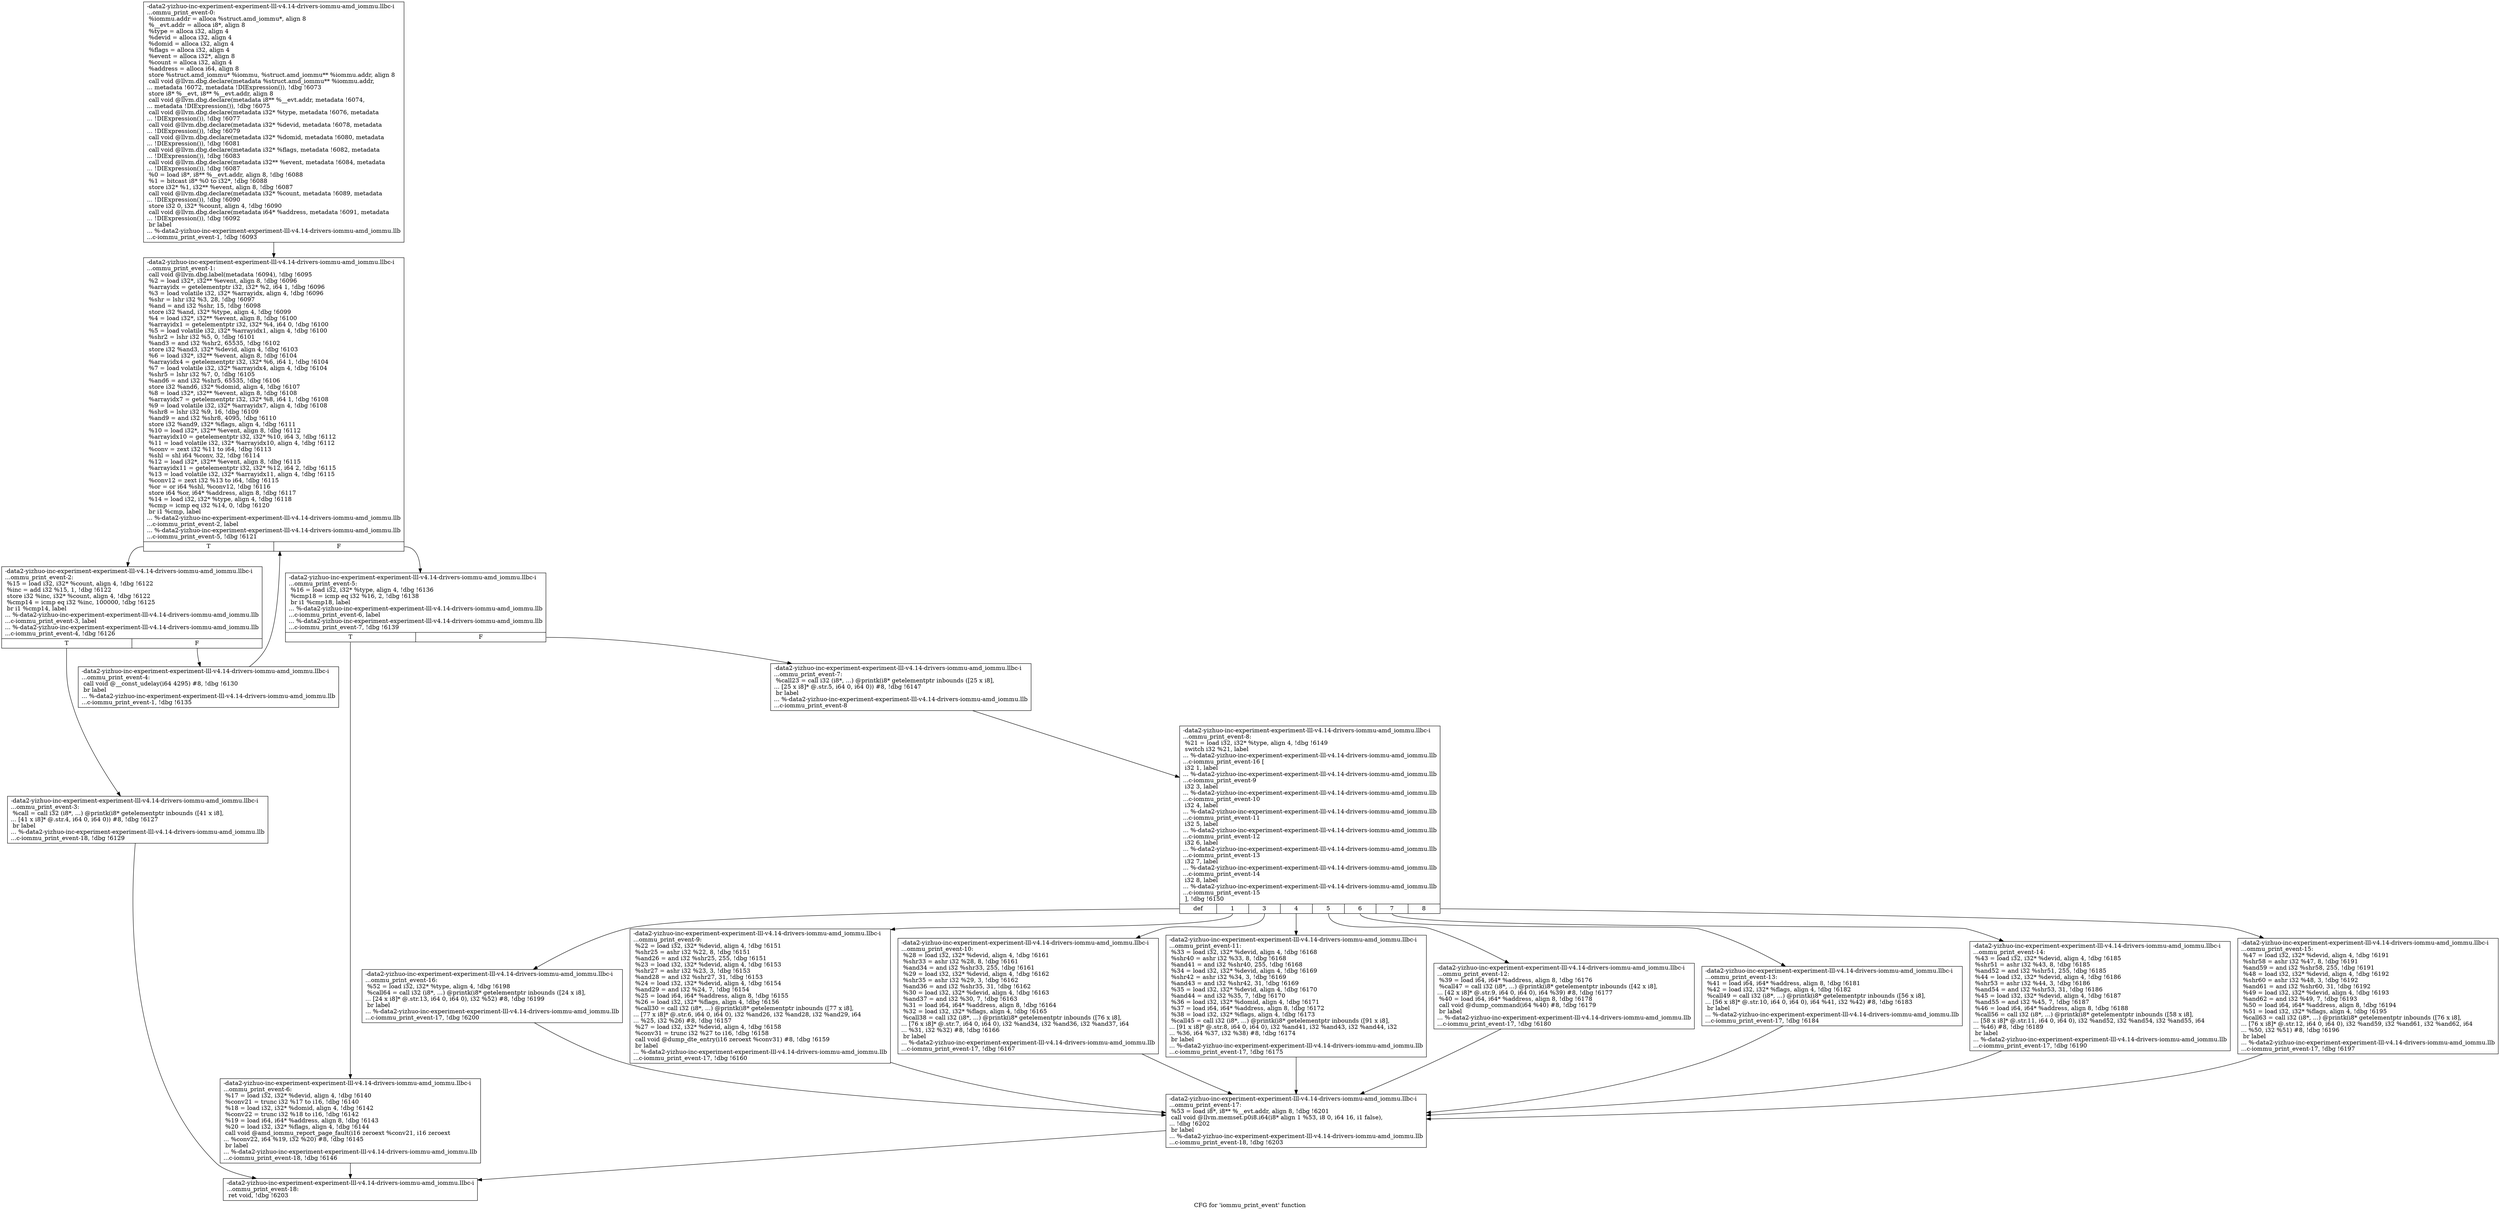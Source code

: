 digraph "CFG for 'iommu_print_event' function" {
	label="CFG for 'iommu_print_event' function";

	Node0x561b94737300 [shape=record,label="{-data2-yizhuo-inc-experiment-experiment-lll-v4.14-drivers-iommu-amd_iommu.llbc-i\l...ommu_print_event-0:\l  %iommu.addr = alloca %struct.amd_iommu*, align 8\l  %__evt.addr = alloca i8*, align 8\l  %type = alloca i32, align 4\l  %devid = alloca i32, align 4\l  %domid = alloca i32, align 4\l  %flags = alloca i32, align 4\l  %event = alloca i32*, align 8\l  %count = alloca i32, align 4\l  %address = alloca i64, align 8\l  store %struct.amd_iommu* %iommu, %struct.amd_iommu** %iommu.addr, align 8\l  call void @llvm.dbg.declare(metadata %struct.amd_iommu** %iommu.addr,\l... metadata !6072, metadata !DIExpression()), !dbg !6073\l  store i8* %__evt, i8** %__evt.addr, align 8\l  call void @llvm.dbg.declare(metadata i8** %__evt.addr, metadata !6074,\l... metadata !DIExpression()), !dbg !6075\l  call void @llvm.dbg.declare(metadata i32* %type, metadata !6076, metadata\l... !DIExpression()), !dbg !6077\l  call void @llvm.dbg.declare(metadata i32* %devid, metadata !6078, metadata\l... !DIExpression()), !dbg !6079\l  call void @llvm.dbg.declare(metadata i32* %domid, metadata !6080, metadata\l... !DIExpression()), !dbg !6081\l  call void @llvm.dbg.declare(metadata i32* %flags, metadata !6082, metadata\l... !DIExpression()), !dbg !6083\l  call void @llvm.dbg.declare(metadata i32** %event, metadata !6084, metadata\l... !DIExpression()), !dbg !6087\l  %0 = load i8*, i8** %__evt.addr, align 8, !dbg !6088\l  %1 = bitcast i8* %0 to i32*, !dbg !6088\l  store i32* %1, i32** %event, align 8, !dbg !6087\l  call void @llvm.dbg.declare(metadata i32* %count, metadata !6089, metadata\l... !DIExpression()), !dbg !6090\l  store i32 0, i32* %count, align 4, !dbg !6090\l  call void @llvm.dbg.declare(metadata i64* %address, metadata !6091, metadata\l... !DIExpression()), !dbg !6092\l  br label\l... %-data2-yizhuo-inc-experiment-experiment-lll-v4.14-drivers-iommu-amd_iommu.llb\l...c-iommu_print_event-1, !dbg !6093\l}"];
	Node0x561b94737300 -> Node0x561b9473c040;
	Node0x561b9473c040 [shape=record,label="{-data2-yizhuo-inc-experiment-experiment-lll-v4.14-drivers-iommu-amd_iommu.llbc-i\l...ommu_print_event-1: \l  call void @llvm.dbg.label(metadata !6094), !dbg !6095\l  %2 = load i32*, i32** %event, align 8, !dbg !6096\l  %arrayidx = getelementptr i32, i32* %2, i64 1, !dbg !6096\l  %3 = load volatile i32, i32* %arrayidx, align 4, !dbg !6096\l  %shr = lshr i32 %3, 28, !dbg !6097\l  %and = and i32 %shr, 15, !dbg !6098\l  store i32 %and, i32* %type, align 4, !dbg !6099\l  %4 = load i32*, i32** %event, align 8, !dbg !6100\l  %arrayidx1 = getelementptr i32, i32* %4, i64 0, !dbg !6100\l  %5 = load volatile i32, i32* %arrayidx1, align 4, !dbg !6100\l  %shr2 = lshr i32 %5, 0, !dbg !6101\l  %and3 = and i32 %shr2, 65535, !dbg !6102\l  store i32 %and3, i32* %devid, align 4, !dbg !6103\l  %6 = load i32*, i32** %event, align 8, !dbg !6104\l  %arrayidx4 = getelementptr i32, i32* %6, i64 1, !dbg !6104\l  %7 = load volatile i32, i32* %arrayidx4, align 4, !dbg !6104\l  %shr5 = lshr i32 %7, 0, !dbg !6105\l  %and6 = and i32 %shr5, 65535, !dbg !6106\l  store i32 %and6, i32* %domid, align 4, !dbg !6107\l  %8 = load i32*, i32** %event, align 8, !dbg !6108\l  %arrayidx7 = getelementptr i32, i32* %8, i64 1, !dbg !6108\l  %9 = load volatile i32, i32* %arrayidx7, align 4, !dbg !6108\l  %shr8 = lshr i32 %9, 16, !dbg !6109\l  %and9 = and i32 %shr8, 4095, !dbg !6110\l  store i32 %and9, i32* %flags, align 4, !dbg !6111\l  %10 = load i32*, i32** %event, align 8, !dbg !6112\l  %arrayidx10 = getelementptr i32, i32* %10, i64 3, !dbg !6112\l  %11 = load volatile i32, i32* %arrayidx10, align 4, !dbg !6112\l  %conv = zext i32 %11 to i64, !dbg !6113\l  %shl = shl i64 %conv, 32, !dbg !6114\l  %12 = load i32*, i32** %event, align 8, !dbg !6115\l  %arrayidx11 = getelementptr i32, i32* %12, i64 2, !dbg !6115\l  %13 = load volatile i32, i32* %arrayidx11, align 4, !dbg !6115\l  %conv12 = zext i32 %13 to i64, !dbg !6115\l  %or = or i64 %shl, %conv12, !dbg !6116\l  store i64 %or, i64* %address, align 8, !dbg !6117\l  %14 = load i32, i32* %type, align 4, !dbg !6118\l  %cmp = icmp eq i32 %14, 0, !dbg !6120\l  br i1 %cmp, label\l... %-data2-yizhuo-inc-experiment-experiment-lll-v4.14-drivers-iommu-amd_iommu.llb\l...c-iommu_print_event-2, label\l... %-data2-yizhuo-inc-experiment-experiment-lll-v4.14-drivers-iommu-amd_iommu.llb\l...c-iommu_print_event-5, !dbg !6121\l|{<s0>T|<s1>F}}"];
	Node0x561b9473c040:s0 -> Node0x561b9473c090;
	Node0x561b9473c040:s1 -> Node0x561b9473c180;
	Node0x561b9473c090 [shape=record,label="{-data2-yizhuo-inc-experiment-experiment-lll-v4.14-drivers-iommu-amd_iommu.llbc-i\l...ommu_print_event-2: \l  %15 = load i32, i32* %count, align 4, !dbg !6122\l  %inc = add i32 %15, 1, !dbg !6122\l  store i32 %inc, i32* %count, align 4, !dbg !6122\l  %cmp14 = icmp eq i32 %inc, 100000, !dbg !6125\l  br i1 %cmp14, label\l... %-data2-yizhuo-inc-experiment-experiment-lll-v4.14-drivers-iommu-amd_iommu.llb\l...c-iommu_print_event-3, label\l... %-data2-yizhuo-inc-experiment-experiment-lll-v4.14-drivers-iommu-amd_iommu.llb\l...c-iommu_print_event-4, !dbg !6126\l|{<s0>T|<s1>F}}"];
	Node0x561b9473c090:s0 -> Node0x561b9473c0e0;
	Node0x561b9473c090:s1 -> Node0x561b9473c130;
	Node0x561b9473c0e0 [shape=record,label="{-data2-yizhuo-inc-experiment-experiment-lll-v4.14-drivers-iommu-amd_iommu.llbc-i\l...ommu_print_event-3: \l  %call = call i32 (i8*, ...) @printk(i8* getelementptr inbounds ([41 x i8],\l... [41 x i8]* @.str.4, i64 0, i64 0)) #8, !dbg !6127\l  br label\l... %-data2-yizhuo-inc-experiment-experiment-lll-v4.14-drivers-iommu-amd_iommu.llb\l...c-iommu_print_event-18, !dbg !6129\l}"];
	Node0x561b9473c0e0 -> Node0x561b9473c590;
	Node0x561b9473c130 [shape=record,label="{-data2-yizhuo-inc-experiment-experiment-lll-v4.14-drivers-iommu-amd_iommu.llbc-i\l...ommu_print_event-4: \l  call void @__const_udelay(i64 4295) #8, !dbg !6130\l  br label\l... %-data2-yizhuo-inc-experiment-experiment-lll-v4.14-drivers-iommu-amd_iommu.llb\l...c-iommu_print_event-1, !dbg !6135\l}"];
	Node0x561b9473c130 -> Node0x561b9473c040;
	Node0x561b9473c180 [shape=record,label="{-data2-yizhuo-inc-experiment-experiment-lll-v4.14-drivers-iommu-amd_iommu.llbc-i\l...ommu_print_event-5: \l  %16 = load i32, i32* %type, align 4, !dbg !6136\l  %cmp18 = icmp eq i32 %16, 2, !dbg !6138\l  br i1 %cmp18, label\l... %-data2-yizhuo-inc-experiment-experiment-lll-v4.14-drivers-iommu-amd_iommu.llb\l...c-iommu_print_event-6, label\l... %-data2-yizhuo-inc-experiment-experiment-lll-v4.14-drivers-iommu-amd_iommu.llb\l...c-iommu_print_event-7, !dbg !6139\l|{<s0>T|<s1>F}}"];
	Node0x561b9473c180:s0 -> Node0x561b9473c1d0;
	Node0x561b9473c180:s1 -> Node0x561b9473c220;
	Node0x561b9473c1d0 [shape=record,label="{-data2-yizhuo-inc-experiment-experiment-lll-v4.14-drivers-iommu-amd_iommu.llbc-i\l...ommu_print_event-6: \l  %17 = load i32, i32* %devid, align 4, !dbg !6140\l  %conv21 = trunc i32 %17 to i16, !dbg !6140\l  %18 = load i32, i32* %domid, align 4, !dbg !6142\l  %conv22 = trunc i32 %18 to i16, !dbg !6142\l  %19 = load i64, i64* %address, align 8, !dbg !6143\l  %20 = load i32, i32* %flags, align 4, !dbg !6144\l  call void @amd_iommu_report_page_fault(i16 zeroext %conv21, i16 zeroext\l... %conv22, i64 %19, i32 %20) #8, !dbg !6145\l  br label\l... %-data2-yizhuo-inc-experiment-experiment-lll-v4.14-drivers-iommu-amd_iommu.llb\l...c-iommu_print_event-18, !dbg !6146\l}"];
	Node0x561b9473c1d0 -> Node0x561b9473c590;
	Node0x561b9473c220 [shape=record,label="{-data2-yizhuo-inc-experiment-experiment-lll-v4.14-drivers-iommu-amd_iommu.llbc-i\l...ommu_print_event-7: \l  %call23 = call i32 (i8*, ...) @printk(i8* getelementptr inbounds ([25 x i8],\l... [25 x i8]* @.str.5, i64 0, i64 0)) #8, !dbg !6147\l  br label\l... %-data2-yizhuo-inc-experiment-experiment-lll-v4.14-drivers-iommu-amd_iommu.llb\l...c-iommu_print_event-8\l}"];
	Node0x561b9473c220 -> Node0x561b9473c270;
	Node0x561b9473c270 [shape=record,label="{-data2-yizhuo-inc-experiment-experiment-lll-v4.14-drivers-iommu-amd_iommu.llbc-i\l...ommu_print_event-8: \l  %21 = load i32, i32* %type, align 4, !dbg !6149\l  switch i32 %21, label\l... %-data2-yizhuo-inc-experiment-experiment-lll-v4.14-drivers-iommu-amd_iommu.llb\l...c-iommu_print_event-16 [\l    i32 1, label\l... %-data2-yizhuo-inc-experiment-experiment-lll-v4.14-drivers-iommu-amd_iommu.llb\l...c-iommu_print_event-9\l    i32 3, label\l... %-data2-yizhuo-inc-experiment-experiment-lll-v4.14-drivers-iommu-amd_iommu.llb\l...c-iommu_print_event-10\l    i32 4, label\l... %-data2-yizhuo-inc-experiment-experiment-lll-v4.14-drivers-iommu-amd_iommu.llb\l...c-iommu_print_event-11\l    i32 5, label\l... %-data2-yizhuo-inc-experiment-experiment-lll-v4.14-drivers-iommu-amd_iommu.llb\l...c-iommu_print_event-12\l    i32 6, label\l... %-data2-yizhuo-inc-experiment-experiment-lll-v4.14-drivers-iommu-amd_iommu.llb\l...c-iommu_print_event-13\l    i32 7, label\l... %-data2-yizhuo-inc-experiment-experiment-lll-v4.14-drivers-iommu-amd_iommu.llb\l...c-iommu_print_event-14\l    i32 8, label\l... %-data2-yizhuo-inc-experiment-experiment-lll-v4.14-drivers-iommu-amd_iommu.llb\l...c-iommu_print_event-15\l  ], !dbg !6150\l|{<s0>def|<s1>1|<s2>3|<s3>4|<s4>5|<s5>6|<s6>7|<s7>8}}"];
	Node0x561b9473c270:s0 -> Node0x561b9473c4f0;
	Node0x561b9473c270:s1 -> Node0x561b9473c2c0;
	Node0x561b9473c270:s2 -> Node0x561b9473c310;
	Node0x561b9473c270:s3 -> Node0x561b9473c360;
	Node0x561b9473c270:s4 -> Node0x561b9473c3b0;
	Node0x561b9473c270:s5 -> Node0x561b9473c400;
	Node0x561b9473c270:s6 -> Node0x561b9473c450;
	Node0x561b9473c270:s7 -> Node0x561b9473c4a0;
	Node0x561b9473c2c0 [shape=record,label="{-data2-yizhuo-inc-experiment-experiment-lll-v4.14-drivers-iommu-amd_iommu.llbc-i\l...ommu_print_event-9: \l  %22 = load i32, i32* %devid, align 4, !dbg !6151\l  %shr25 = ashr i32 %22, 8, !dbg !6151\l  %and26 = and i32 %shr25, 255, !dbg !6151\l  %23 = load i32, i32* %devid, align 4, !dbg !6153\l  %shr27 = ashr i32 %23, 3, !dbg !6153\l  %and28 = and i32 %shr27, 31, !dbg !6153\l  %24 = load i32, i32* %devid, align 4, !dbg !6154\l  %and29 = and i32 %24, 7, !dbg !6154\l  %25 = load i64, i64* %address, align 8, !dbg !6155\l  %26 = load i32, i32* %flags, align 4, !dbg !6156\l  %call30 = call i32 (i8*, ...) @printk(i8* getelementptr inbounds ([77 x i8],\l... [77 x i8]* @.str.6, i64 0, i64 0), i32 %and26, i32 %and28, i32 %and29, i64\l... %25, i32 %26) #8, !dbg !6157\l  %27 = load i32, i32* %devid, align 4, !dbg !6158\l  %conv31 = trunc i32 %27 to i16, !dbg !6158\l  call void @dump_dte_entry(i16 zeroext %conv31) #8, !dbg !6159\l  br label\l... %-data2-yizhuo-inc-experiment-experiment-lll-v4.14-drivers-iommu-amd_iommu.llb\l...c-iommu_print_event-17, !dbg !6160\l}"];
	Node0x561b9473c2c0 -> Node0x561b9473c540;
	Node0x561b9473c310 [shape=record,label="{-data2-yizhuo-inc-experiment-experiment-lll-v4.14-drivers-iommu-amd_iommu.llbc-i\l...ommu_print_event-10: \l  %28 = load i32, i32* %devid, align 4, !dbg !6161\l  %shr33 = ashr i32 %28, 8, !dbg !6161\l  %and34 = and i32 %shr33, 255, !dbg !6161\l  %29 = load i32, i32* %devid, align 4, !dbg !6162\l  %shr35 = ashr i32 %29, 3, !dbg !6162\l  %and36 = and i32 %shr35, 31, !dbg !6162\l  %30 = load i32, i32* %devid, align 4, !dbg !6163\l  %and37 = and i32 %30, 7, !dbg !6163\l  %31 = load i64, i64* %address, align 8, !dbg !6164\l  %32 = load i32, i32* %flags, align 4, !dbg !6165\l  %call38 = call i32 (i8*, ...) @printk(i8* getelementptr inbounds ([76 x i8],\l... [76 x i8]* @.str.7, i64 0, i64 0), i32 %and34, i32 %and36, i32 %and37, i64\l... %31, i32 %32) #8, !dbg !6166\l  br label\l... %-data2-yizhuo-inc-experiment-experiment-lll-v4.14-drivers-iommu-amd_iommu.llb\l...c-iommu_print_event-17, !dbg !6167\l}"];
	Node0x561b9473c310 -> Node0x561b9473c540;
	Node0x561b9473c360 [shape=record,label="{-data2-yizhuo-inc-experiment-experiment-lll-v4.14-drivers-iommu-amd_iommu.llbc-i\l...ommu_print_event-11: \l  %33 = load i32, i32* %devid, align 4, !dbg !6168\l  %shr40 = ashr i32 %33, 8, !dbg !6168\l  %and41 = and i32 %shr40, 255, !dbg !6168\l  %34 = load i32, i32* %devid, align 4, !dbg !6169\l  %shr42 = ashr i32 %34, 3, !dbg !6169\l  %and43 = and i32 %shr42, 31, !dbg !6169\l  %35 = load i32, i32* %devid, align 4, !dbg !6170\l  %and44 = and i32 %35, 7, !dbg !6170\l  %36 = load i32, i32* %domid, align 4, !dbg !6171\l  %37 = load i64, i64* %address, align 8, !dbg !6172\l  %38 = load i32, i32* %flags, align 4, !dbg !6173\l  %call45 = call i32 (i8*, ...) @printk(i8* getelementptr inbounds ([91 x i8],\l... [91 x i8]* @.str.8, i64 0, i64 0), i32 %and41, i32 %and43, i32 %and44, i32\l... %36, i64 %37, i32 %38) #8, !dbg !6174\l  br label\l... %-data2-yizhuo-inc-experiment-experiment-lll-v4.14-drivers-iommu-amd_iommu.llb\l...c-iommu_print_event-17, !dbg !6175\l}"];
	Node0x561b9473c360 -> Node0x561b9473c540;
	Node0x561b9473c3b0 [shape=record,label="{-data2-yizhuo-inc-experiment-experiment-lll-v4.14-drivers-iommu-amd_iommu.llbc-i\l...ommu_print_event-12: \l  %39 = load i64, i64* %address, align 8, !dbg !6176\l  %call47 = call i32 (i8*, ...) @printk(i8* getelementptr inbounds ([42 x i8],\l... [42 x i8]* @.str.9, i64 0, i64 0), i64 %39) #8, !dbg !6177\l  %40 = load i64, i64* %address, align 8, !dbg !6178\l  call void @dump_command(i64 %40) #8, !dbg !6179\l  br label\l... %-data2-yizhuo-inc-experiment-experiment-lll-v4.14-drivers-iommu-amd_iommu.llb\l...c-iommu_print_event-17, !dbg !6180\l}"];
	Node0x561b9473c3b0 -> Node0x561b9473c540;
	Node0x561b9473c400 [shape=record,label="{-data2-yizhuo-inc-experiment-experiment-lll-v4.14-drivers-iommu-amd_iommu.llbc-i\l...ommu_print_event-13: \l  %41 = load i64, i64* %address, align 8, !dbg !6181\l  %42 = load i32, i32* %flags, align 4, !dbg !6182\l  %call49 = call i32 (i8*, ...) @printk(i8* getelementptr inbounds ([56 x i8],\l... [56 x i8]* @.str.10, i64 0, i64 0), i64 %41, i32 %42) #8, !dbg !6183\l  br label\l... %-data2-yizhuo-inc-experiment-experiment-lll-v4.14-drivers-iommu-amd_iommu.llb\l...c-iommu_print_event-17, !dbg !6184\l}"];
	Node0x561b9473c400 -> Node0x561b9473c540;
	Node0x561b9473c450 [shape=record,label="{-data2-yizhuo-inc-experiment-experiment-lll-v4.14-drivers-iommu-amd_iommu.llbc-i\l...ommu_print_event-14: \l  %43 = load i32, i32* %devid, align 4, !dbg !6185\l  %shr51 = ashr i32 %43, 8, !dbg !6185\l  %and52 = and i32 %shr51, 255, !dbg !6185\l  %44 = load i32, i32* %devid, align 4, !dbg !6186\l  %shr53 = ashr i32 %44, 3, !dbg !6186\l  %and54 = and i32 %shr53, 31, !dbg !6186\l  %45 = load i32, i32* %devid, align 4, !dbg !6187\l  %and55 = and i32 %45, 7, !dbg !6187\l  %46 = load i64, i64* %address, align 8, !dbg !6188\l  %call56 = call i32 (i8*, ...) @printk(i8* getelementptr inbounds ([58 x i8],\l... [58 x i8]* @.str.11, i64 0, i64 0), i32 %and52, i32 %and54, i32 %and55, i64\l... %46) #8, !dbg !6189\l  br label\l... %-data2-yizhuo-inc-experiment-experiment-lll-v4.14-drivers-iommu-amd_iommu.llb\l...c-iommu_print_event-17, !dbg !6190\l}"];
	Node0x561b9473c450 -> Node0x561b9473c540;
	Node0x561b9473c4a0 [shape=record,label="{-data2-yizhuo-inc-experiment-experiment-lll-v4.14-drivers-iommu-amd_iommu.llbc-i\l...ommu_print_event-15: \l  %47 = load i32, i32* %devid, align 4, !dbg !6191\l  %shr58 = ashr i32 %47, 8, !dbg !6191\l  %and59 = and i32 %shr58, 255, !dbg !6191\l  %48 = load i32, i32* %devid, align 4, !dbg !6192\l  %shr60 = ashr i32 %48, 3, !dbg !6192\l  %and61 = and i32 %shr60, 31, !dbg !6192\l  %49 = load i32, i32* %devid, align 4, !dbg !6193\l  %and62 = and i32 %49, 7, !dbg !6193\l  %50 = load i64, i64* %address, align 8, !dbg !6194\l  %51 = load i32, i32* %flags, align 4, !dbg !6195\l  %call63 = call i32 (i8*, ...) @printk(i8* getelementptr inbounds ([76 x i8],\l... [76 x i8]* @.str.12, i64 0, i64 0), i32 %and59, i32 %and61, i32 %and62, i64\l... %50, i32 %51) #8, !dbg !6196\l  br label\l... %-data2-yizhuo-inc-experiment-experiment-lll-v4.14-drivers-iommu-amd_iommu.llb\l...c-iommu_print_event-17, !dbg !6197\l}"];
	Node0x561b9473c4a0 -> Node0x561b9473c540;
	Node0x561b9473c4f0 [shape=record,label="{-data2-yizhuo-inc-experiment-experiment-lll-v4.14-drivers-iommu-amd_iommu.llbc-i\l...ommu_print_event-16: \l  %52 = load i32, i32* %type, align 4, !dbg !6198\l  %call64 = call i32 (i8*, ...) @printk(i8* getelementptr inbounds ([24 x i8],\l... [24 x i8]* @.str.13, i64 0, i64 0), i32 %52) #8, !dbg !6199\l  br label\l... %-data2-yizhuo-inc-experiment-experiment-lll-v4.14-drivers-iommu-amd_iommu.llb\l...c-iommu_print_event-17, !dbg !6200\l}"];
	Node0x561b9473c4f0 -> Node0x561b9473c540;
	Node0x561b9473c540 [shape=record,label="{-data2-yizhuo-inc-experiment-experiment-lll-v4.14-drivers-iommu-amd_iommu.llbc-i\l...ommu_print_event-17: \l  %53 = load i8*, i8** %__evt.addr, align 8, !dbg !6201\l  call void @llvm.memset.p0i8.i64(i8* align 1 %53, i8 0, i64 16, i1 false),\l... !dbg !6202\l  br label\l... %-data2-yizhuo-inc-experiment-experiment-lll-v4.14-drivers-iommu-amd_iommu.llb\l...c-iommu_print_event-18, !dbg !6203\l}"];
	Node0x561b9473c540 -> Node0x561b9473c590;
	Node0x561b9473c590 [shape=record,label="{-data2-yizhuo-inc-experiment-experiment-lll-v4.14-drivers-iommu-amd_iommu.llbc-i\l...ommu_print_event-18: \l  ret void, !dbg !6203\l}"];
}
